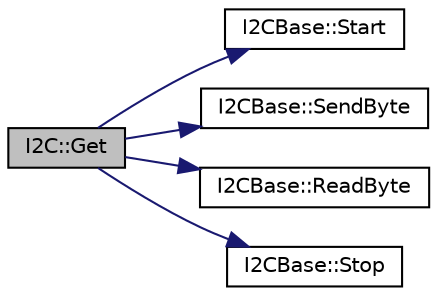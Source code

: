 digraph "I2C::Get"
{
  edge [fontname="Helvetica",fontsize="10",labelfontname="Helvetica",labelfontsize="10"];
  node [fontname="Helvetica",fontsize="10",shape=record];
  rankdir="LR";
  Node1 [label="I2C::Get",height=0.2,width=0.4,color="black", fillcolor="grey75", style="filled" fontcolor="black"];
  Node1 -> Node2 [color="midnightblue",fontsize="10",style="solid",fontname="Helvetica"];
  Node2 [label="I2CBase::Start",height=0.2,width=0.4,color="black", fillcolor="white", style="filled",URL="$classI2CBase.html#a16dc0177aab341a936f508e5e91406be",tooltip="Output a start condition on the I2C bus."];
  Node1 -> Node3 [color="midnightblue",fontsize="10",style="solid",fontname="Helvetica"];
  Node3 [label="I2CBase::SendByte",height=0.2,width=0.4,color="black", fillcolor="white", style="filled",URL="$classI2CBase.html#a7cdbdb037ac9b84275d5f0d04476b8ce",tooltip="Output a byte on the I2C bus."];
  Node1 -> Node4 [color="midnightblue",fontsize="10",style="solid",fontname="Helvetica"];
  Node4 [label="I2CBase::ReadByte",height=0.2,width=0.4,color="black", fillcolor="white", style="filled",URL="$classI2CBase.html#a7e6ce0d28db009c9d5ccda75ac669680",tooltip="Get a byte from the I2C bus."];
  Node1 -> Node5 [color="midnightblue",fontsize="10",style="solid",fontname="Helvetica"];
  Node5 [label="I2CBase::Stop",height=0.2,width=0.4,color="black", fillcolor="white", style="filled",URL="$classI2CBase.html#a0e0b9bc5b9a5a34fa78187e71f3731d1",tooltip="Output a stop condition on the I2C bus."];
}
